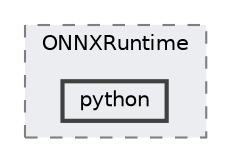 digraph "addons/ONNXRuntime/python"
{
 // LATEX_PDF_SIZE
  bgcolor="transparent";
  edge [fontname=Helvetica,fontsize=10,labelfontname=Helvetica,labelfontsize=10];
  node [fontname=Helvetica,fontsize=10,shape=box,height=0.2,width=0.4];
  compound=true
  subgraph clusterdir_07c81203795ae4b092cd84065b2373bb {
    graph [ bgcolor="#ecedf0", pencolor="grey50", label="ONNXRuntime", fontname=Helvetica,fontsize=10 style="filled,dashed", URL="dir_07c81203795ae4b092cd84065b2373bb.html",tooltip=""]
  dir_2b52ad01ee0b04d601ba72a719895dd9 [label="python", fillcolor="#ecedf0", color="grey25", style="filled,bold", URL="dir_2b52ad01ee0b04d601ba72a719895dd9.html",tooltip=""];
  }
}
